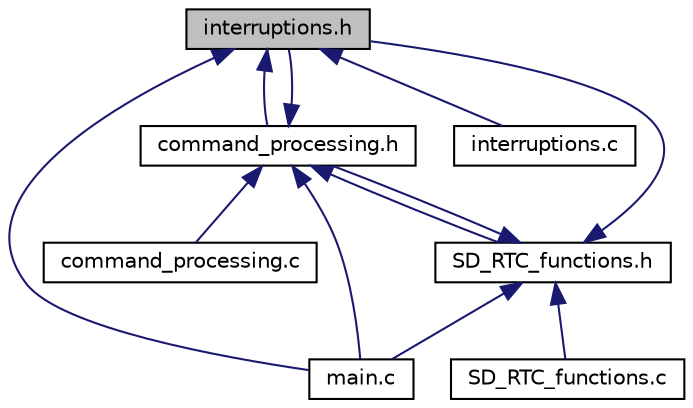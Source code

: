 digraph "interruptions.h"
{
 // LATEX_PDF_SIZE
  edge [fontname="Helvetica",fontsize="10",labelfontname="Helvetica",labelfontsize="10"];
  node [fontname="Helvetica",fontsize="10",shape=record];
  Node1 [label="interruptions.h",height=0.2,width=0.4,color="black", fillcolor="grey75", style="filled", fontcolor="black",tooltip="Interruptions header file."];
  Node1 -> Node2 [dir="back",color="midnightblue",fontsize="10",style="solid",fontname="Helvetica"];
  Node2 [label="command_processing.h",height=0.2,width=0.4,color="black", fillcolor="white", style="filled",URL="$command__processing_8h.html",tooltip="Received commands processing functions"];
  Node2 -> Node3 [dir="back",color="midnightblue",fontsize="10",style="solid",fontname="Helvetica"];
  Node3 [label="SD_RTC_functions.h",height=0.2,width=0.4,color="black", fillcolor="white", style="filled",URL="$_s_d___r_t_c__functions_8h.html",tooltip="Definition of SD and RTC module functions."];
  Node3 -> Node4 [dir="back",color="midnightblue",fontsize="10",style="solid",fontname="Helvetica"];
  Node4 [label="SD_RTC_functions.c",height=0.2,width=0.4,color="black", fillcolor="white", style="filled",URL="$_s_d___r_t_c__functions_8c.html",tooltip="Implementation of SD and RTC module functions."];
  Node3 -> Node2 [dir="back",color="midnightblue",fontsize="10",style="solid",fontname="Helvetica"];
  Node3 -> Node1 [dir="back",color="midnightblue",fontsize="10",style="solid",fontname="Helvetica"];
  Node3 -> Node5 [dir="back",color="midnightblue",fontsize="10",style="solid",fontname="Helvetica"];
  Node5 [label="main.c",height=0.2,width=0.4,color="black", fillcolor="white", style="filled",URL="$main_8c.html",tooltip="Firmware main file."];
  Node2 -> Node6 [dir="back",color="midnightblue",fontsize="10",style="solid",fontname="Helvetica"];
  Node6 [label="command_processing.c",height=0.2,width=0.4,color="black", fillcolor="white", style="filled",URL="$command__processing_8c.html",tooltip="Command processing functions."];
  Node2 -> Node1 [dir="back",color="midnightblue",fontsize="10",style="solid",fontname="Helvetica"];
  Node2 -> Node5 [dir="back",color="midnightblue",fontsize="10",style="solid",fontname="Helvetica"];
  Node1 -> Node7 [dir="back",color="midnightblue",fontsize="10",style="solid",fontname="Helvetica"];
  Node7 [label="interruptions.c",height=0.2,width=0.4,color="black", fillcolor="white", style="filled",URL="$interruptions_8c.html",tooltip="Interruption handling and firmware core functions."];
  Node1 -> Node5 [dir="back",color="midnightblue",fontsize="10",style="solid",fontname="Helvetica"];
}
